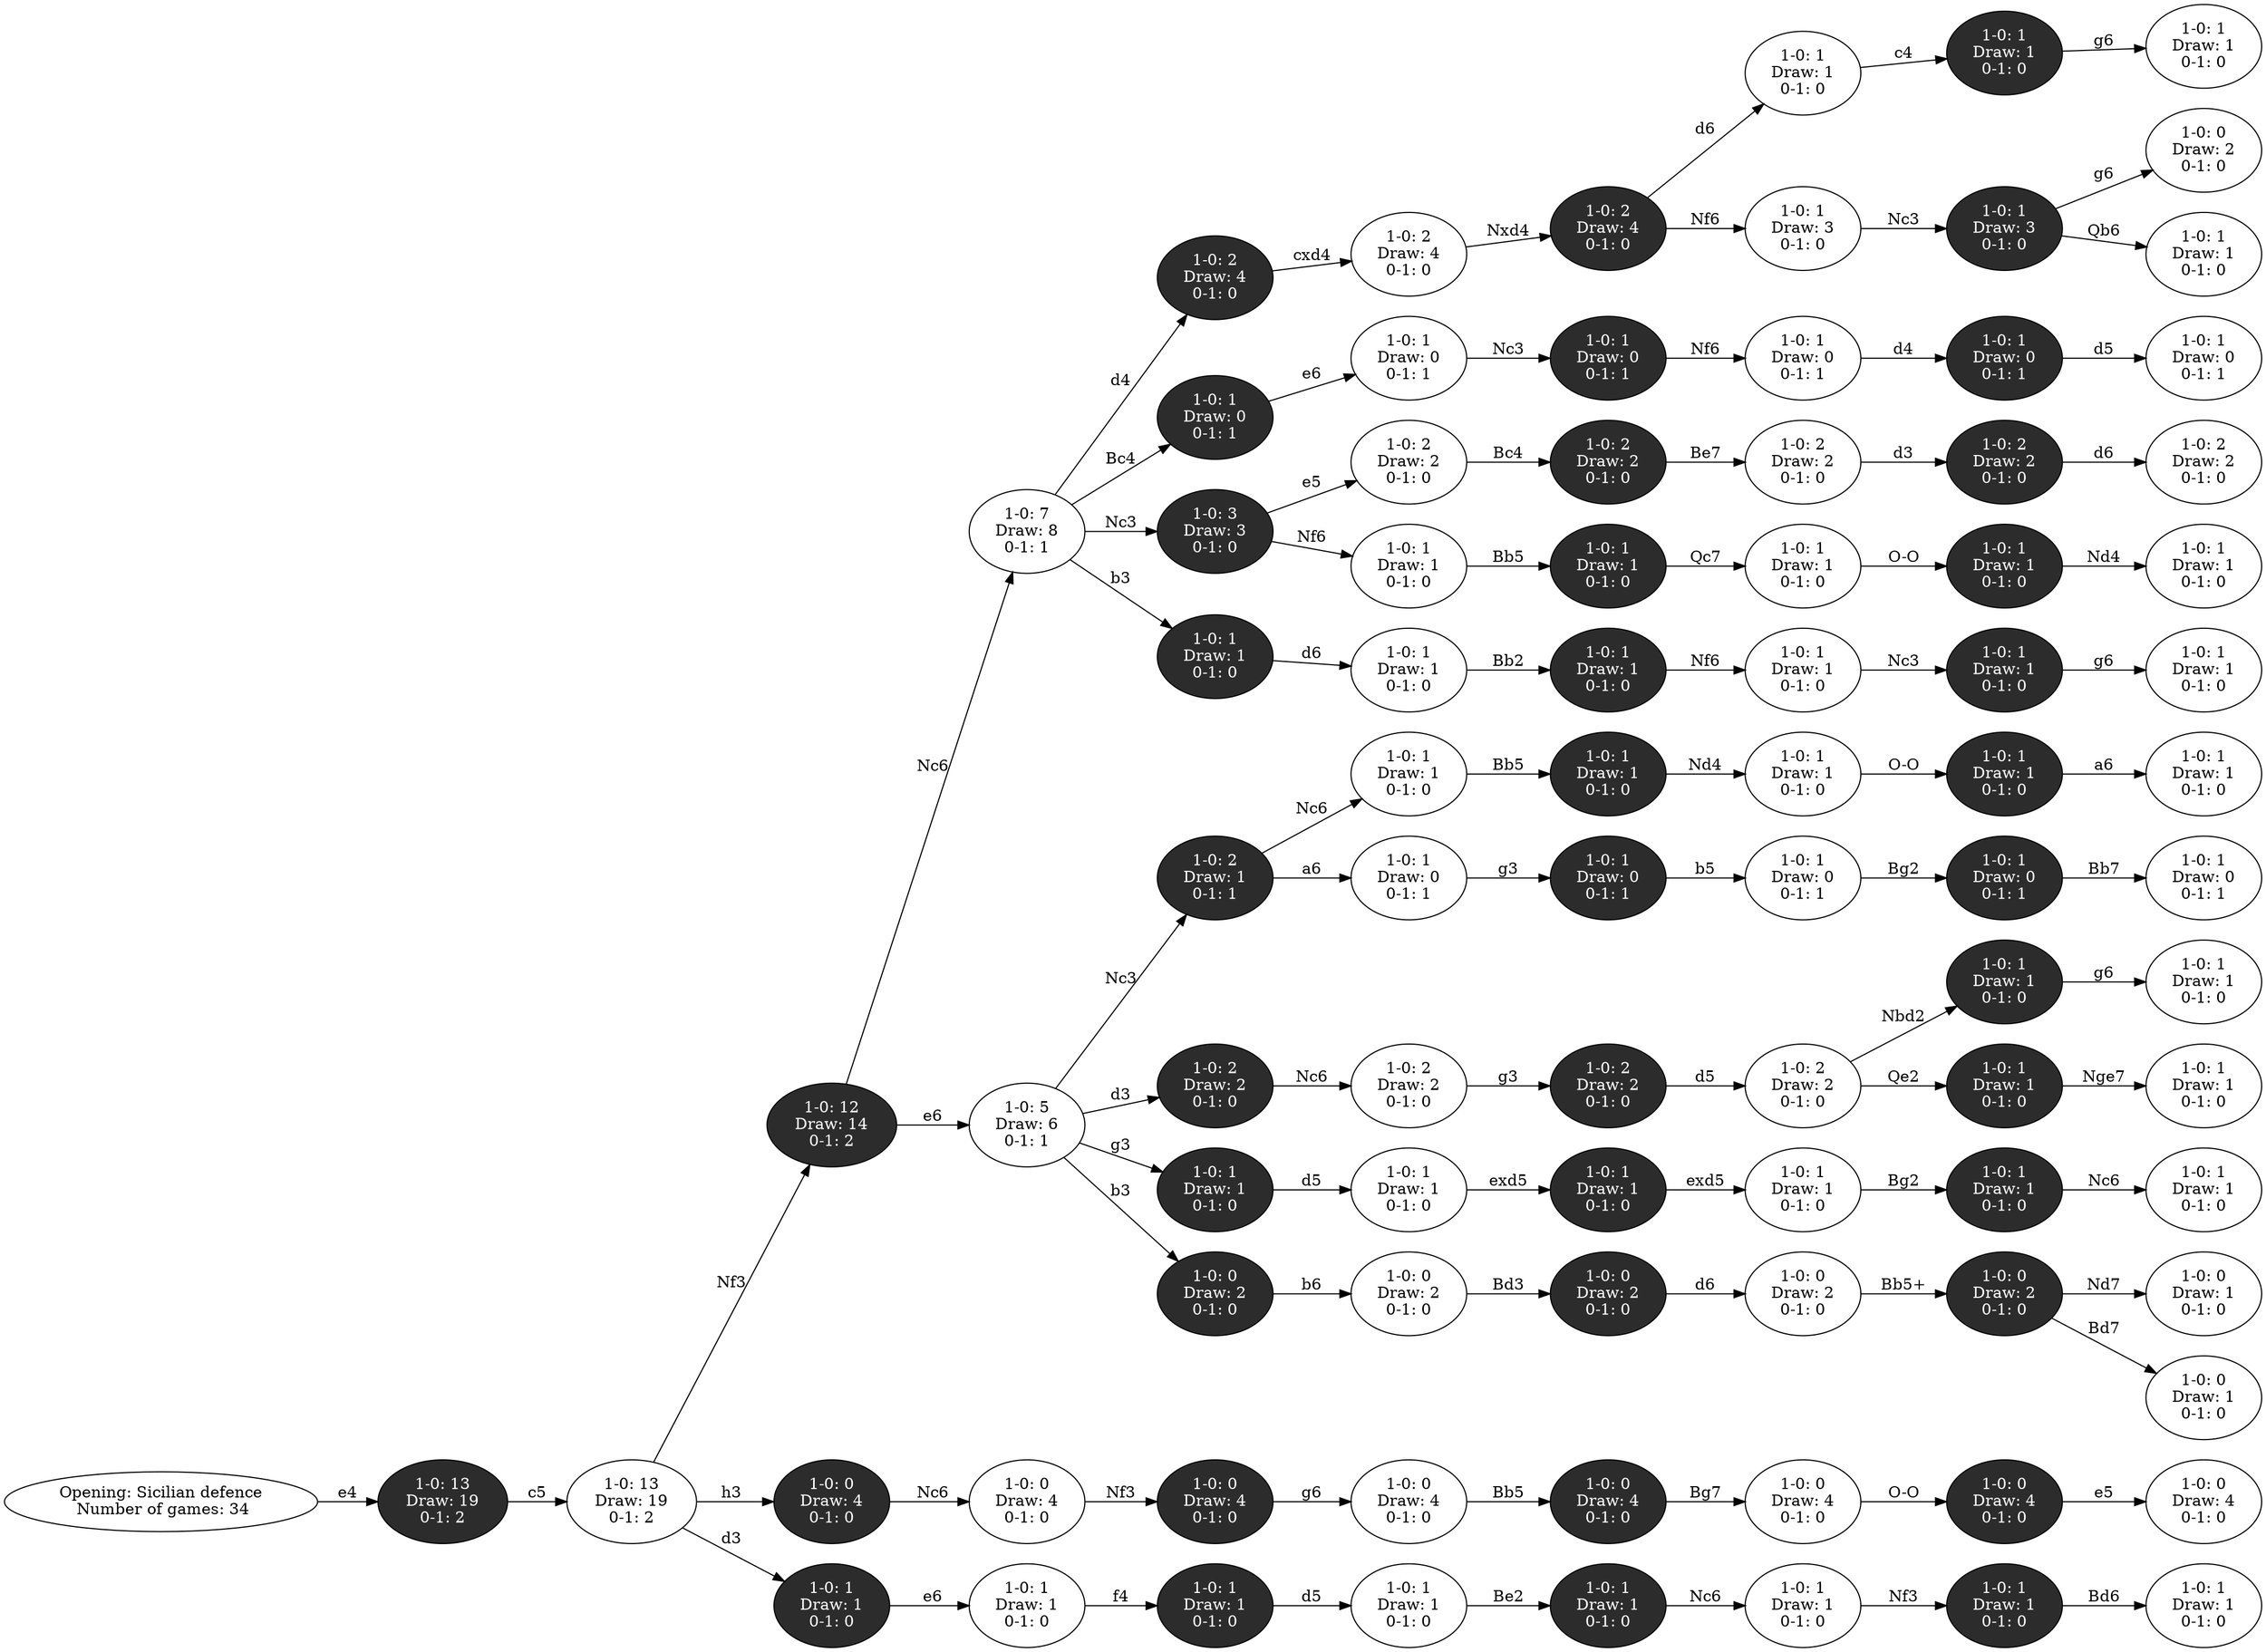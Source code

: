 digraph G {
rankdir=LR;
center=true;
2664413379840 [label="1-0: 0
Draw: 0
0-1: 0", fillcolor="white", fontcolor="black", style="filled"];
2664413379840 -> 2664413379600 [label="e4"];
2664413379600 [label="1-0: 13
Draw: 19
0-1: 2", fillcolor="#2c2c2c", fontcolor="white", style="filled"];
2664413379600 -> 2664413379648 [label="c5"];
2664413379648 [label="1-0: 13
Draw: 19
0-1: 2", fillcolor="white", fontcolor="black", style="filled"];
2664413379648 -> 2664413379696 [label="Nf3"];
2664413379696 [label="1-0: 12
Draw: 14
0-1: 2", fillcolor="#2c2c2c", fontcolor="white", style="filled"];
2664413379696 -> 2664413379936 [label="Nc6"];
2664413379936 [label="1-0: 7
Draw: 8
0-1: 1", fillcolor="white", fontcolor="black", style="filled"];
2664413379936 -> 2664413379984 [label="d4"];
2664413379984 [label="1-0: 2
Draw: 4
0-1: 0", fillcolor="#2c2c2c", fontcolor="white", style="filled"];
2664413379984 -> 2664413380032 [label="cxd4"];
2664413380032 [label="1-0: 2
Draw: 4
0-1: 0", fillcolor="white", fontcolor="black", style="filled"];
2664413380032 -> 2664413380080 [label="Nxd4"];
2664413380080 [label="1-0: 2
Draw: 4
0-1: 0", fillcolor="#2c2c2c", fontcolor="white", style="filled"];
2664413380080 -> 2664413380128 [label="d6"];
2664413380128 [label="1-0: 1
Draw: 1
0-1: 0", fillcolor="white", fontcolor="black", style="filled"];
2664413380128 -> 2664413380176 [label="c4"];
2664413380176 [label="1-0: 1
Draw: 1
0-1: 0", fillcolor="#2c2c2c", fontcolor="white", style="filled"];
2664413380176 -> 2664413380224 [label="g6"];
2664413380224 [label="1-0: 1
Draw: 1
0-1: 0", fillcolor="white", fontcolor="black", style="filled"];
2664413380080 [label="1-0: 2
Draw: 4
0-1: 0", fillcolor="#2c2c2c", fontcolor="white", style="filled"];
2664413380080 -> 2664413839760 [label="Nf6"];
2664413839760 [label="1-0: 1
Draw: 3
0-1: 0", fillcolor="white", fontcolor="black", style="filled"];
2664413839760 -> 2664413839808 [label="Nc3"];
2664413839808 [label="1-0: 1
Draw: 3
0-1: 0", fillcolor="#2c2c2c", fontcolor="white", style="filled"];
2664413839808 -> 2664413839856 [label="g6"];
2664413839856 [label="1-0: 0
Draw: 2
0-1: 0", fillcolor="white", fontcolor="black", style="filled"];
2664413839808 [label="1-0: 1
Draw: 3
0-1: 0", fillcolor="#2c2c2c", fontcolor="white", style="filled"];
2664413839808 -> 2664420810496 [label="Qb6"];
2664420810496 [label="1-0: 1
Draw: 1
0-1: 0", fillcolor="white", fontcolor="black", style="filled"];
2664413379936 [label="1-0: 7
Draw: 8
0-1: 1", fillcolor="white", fontcolor="black", style="filled"];
2664413379936 -> 2664413663664 [label="Bc4"];
2664413663664 [label="1-0: 1
Draw: 0
0-1: 1", fillcolor="#2c2c2c", fontcolor="white", style="filled"];
2664413663664 -> 2664413663712 [label="e6"];
2664413663712 [label="1-0: 1
Draw: 0
0-1: 1", fillcolor="white", fontcolor="black", style="filled"];
2664413663712 -> 2664413663760 [label="Nc3"];
2664413663760 [label="1-0: 1
Draw: 0
0-1: 1", fillcolor="#2c2c2c", fontcolor="white", style="filled"];
2664413663760 -> 2664413663808 [label="Nf6"];
2664413663808 [label="1-0: 1
Draw: 0
0-1: 1", fillcolor="white", fontcolor="black", style="filled"];
2664413663808 -> 2664413663856 [label="d4"];
2664413663856 [label="1-0: 1
Draw: 0
0-1: 1", fillcolor="#2c2c2c", fontcolor="white", style="filled"];
2664413663856 -> 2664413663904 [label="d5"];
2664413663904 [label="1-0: 1
Draw: 0
0-1: 1", fillcolor="white", fontcolor="black", style="filled"];
2664413379936 [label="1-0: 7
Draw: 8
0-1: 1", fillcolor="white", fontcolor="black", style="filled"];
2664413379936 -> 2664414009552 [label="Nc3"];
2664414009552 [label="1-0: 3
Draw: 3
0-1: 0", fillcolor="#2c2c2c", fontcolor="white", style="filled"];
2664414009552 -> 2664414009600 [label="e5"];
2664414009600 [label="1-0: 2
Draw: 2
0-1: 0", fillcolor="white", fontcolor="black", style="filled"];
2664414009600 -> 2664414009648 [label="Bc4"];
2664414009648 [label="1-0: 2
Draw: 2
0-1: 0", fillcolor="#2c2c2c", fontcolor="white", style="filled"];
2664414009648 -> 2664414009696 [label="Be7"];
2664414009696 [label="1-0: 2
Draw: 2
0-1: 0", fillcolor="white", fontcolor="black", style="filled"];
2664414009696 -> 2664414009744 [label="d3"];
2664414009744 [label="1-0: 2
Draw: 2
0-1: 0", fillcolor="#2c2c2c", fontcolor="white", style="filled"];
2664414009744 -> 2664414009792 [label="d6"];
2664414009792 [label="1-0: 2
Draw: 2
0-1: 0", fillcolor="white", fontcolor="black", style="filled"];
2664414009552 [label="1-0: 3
Draw: 3
0-1: 0", fillcolor="#2c2c2c", fontcolor="white", style="filled"];
2664414009552 -> 2664421529328 [label="Nf6"];
2664421529328 [label="1-0: 1
Draw: 1
0-1: 0", fillcolor="white", fontcolor="black", style="filled"];
2664421529328 -> 2664421529376 [label="Bb5"];
2664421529376 [label="1-0: 1
Draw: 1
0-1: 0", fillcolor="#2c2c2c", fontcolor="white", style="filled"];
2664421529376 -> 2664421529424 [label="Qc7"];
2664421529424 [label="1-0: 1
Draw: 1
0-1: 0", fillcolor="white", fontcolor="black", style="filled"];
2664421529424 -> 2664421529472 [label="O-O"];
2664421529472 [label="1-0: 1
Draw: 1
0-1: 0", fillcolor="#2c2c2c", fontcolor="white", style="filled"];
2664421529472 -> 2664421529520 [label="Nd4"];
2664421529520 [label="1-0: 1
Draw: 1
0-1: 0", fillcolor="white", fontcolor="black", style="filled"];
2664413379936 [label="1-0: 7
Draw: 8
0-1: 1", fillcolor="white", fontcolor="black", style="filled"];
2664413379936 -> 2664420611488 [label="b3"];
2664420611488 [label="1-0: 1
Draw: 1
0-1: 0", fillcolor="#2c2c2c", fontcolor="white", style="filled"];
2664420611488 -> 2664420611536 [label="d6"];
2664420611536 [label="1-0: 1
Draw: 1
0-1: 0", fillcolor="white", fontcolor="black", style="filled"];
2664420611536 -> 2664420611584 [label="Bb2"];
2664420611584 [label="1-0: 1
Draw: 1
0-1: 0", fillcolor="#2c2c2c", fontcolor="white", style="filled"];
2664420611584 -> 2664420611632 [label="Nf6"];
2664420611632 [label="1-0: 1
Draw: 1
0-1: 0", fillcolor="white", fontcolor="black", style="filled"];
2664420611632 -> 2664420611680 [label="Nc3"];
2664420611680 [label="1-0: 1
Draw: 1
0-1: 0", fillcolor="#2c2c2c", fontcolor="white", style="filled"];
2664420611680 -> 2664420611728 [label="g6"];
2664420611728 [label="1-0: 1
Draw: 1
0-1: 0", fillcolor="white", fontcolor="black", style="filled"];
2664413379696 [label="1-0: 12
Draw: 14
0-1: 2", fillcolor="#2c2c2c", fontcolor="white", style="filled"];
2664413379696 -> 2664413850848 [label="e6"];
2664413850848 [label="1-0: 5
Draw: 6
0-1: 1", fillcolor="white", fontcolor="black", style="filled"];
2664413850848 -> 2664413850896 [label="Nc3"];
2664413850896 [label="1-0: 2
Draw: 1
0-1: 1", fillcolor="#2c2c2c", fontcolor="white", style="filled"];
2664413850896 -> 2664413850944 [label="Nc6"];
2664413850944 [label="1-0: 1
Draw: 1
0-1: 0", fillcolor="white", fontcolor="black", style="filled"];
2664413850944 -> 2664413850992 [label="Bb5"];
2664413850992 [label="1-0: 1
Draw: 1
0-1: 0", fillcolor="#2c2c2c", fontcolor="white", style="filled"];
2664413850992 -> 2664413851040 [label="Nd4"];
2664413851040 [label="1-0: 1
Draw: 1
0-1: 0", fillcolor="white", fontcolor="black", style="filled"];
2664413851040 -> 2664413851088 [label="O-O"];
2664413851088 [label="1-0: 1
Draw: 1
0-1: 0", fillcolor="#2c2c2c", fontcolor="white", style="filled"];
2664413851088 -> 2664413851136 [label="a6"];
2664413851136 [label="1-0: 1
Draw: 1
0-1: 0", fillcolor="white", fontcolor="black", style="filled"];
2664413850896 [label="1-0: 2
Draw: 1
0-1: 1", fillcolor="#2c2c2c", fontcolor="white", style="filled"];
2664413850896 -> 2664420438080 [label="a6"];
2664420438080 [label="1-0: 1
Draw: 0
0-1: 1", fillcolor="white", fontcolor="black", style="filled"];
2664420438080 -> 2664420438128 [label="g3"];
2664420438128 [label="1-0: 1
Draw: 0
0-1: 1", fillcolor="#2c2c2c", fontcolor="white", style="filled"];
2664420438128 -> 2664420438176 [label="b5"];
2664420438176 [label="1-0: 1
Draw: 0
0-1: 1", fillcolor="white", fontcolor="black", style="filled"];
2664420438176 -> 2664420438224 [label="Bg2"];
2664420438224 [label="1-0: 1
Draw: 0
0-1: 1", fillcolor="#2c2c2c", fontcolor="white", style="filled"];
2664420438224 -> 2664420438272 [label="Bb7"];
2664420438272 [label="1-0: 1
Draw: 0
0-1: 1", fillcolor="white", fontcolor="black", style="filled"];
2664413850848 [label="1-0: 5
Draw: 6
0-1: 1", fillcolor="white", fontcolor="black", style="filled"];
2664413850848 -> 2664420426848 [label="d3"];
2664420426848 [label="1-0: 2
Draw: 2
0-1: 0", fillcolor="#2c2c2c", fontcolor="white", style="filled"];
2664420426848 -> 2664420426896 [label="Nc6"];
2664420426896 [label="1-0: 2
Draw: 2
0-1: 0", fillcolor="white", fontcolor="black", style="filled"];
2664420426896 -> 2664420426944 [label="g3"];
2664420426944 [label="1-0: 2
Draw: 2
0-1: 0", fillcolor="#2c2c2c", fontcolor="white", style="filled"];
2664420426944 -> 2664420426992 [label="d5"];
2664420426992 [label="1-0: 2
Draw: 2
0-1: 0", fillcolor="white", fontcolor="black", style="filled"];
2664420426992 -> 2664420427040 [label="Nbd2"];
2664420427040 [label="1-0: 1
Draw: 1
0-1: 0", fillcolor="#2c2c2c", fontcolor="white", style="filled"];
2664420427040 -> 2664420427088 [label="g6"];
2664420427088 [label="1-0: 1
Draw: 1
0-1: 0", fillcolor="white", fontcolor="black", style="filled"];
2664420426992 [label="1-0: 2
Draw: 2
0-1: 0", fillcolor="white", fontcolor="black", style="filled"];
2664420426992 -> 2664420969680 [label="Qe2"];
2664420969680 [label="1-0: 1
Draw: 1
0-1: 0", fillcolor="#2c2c2c", fontcolor="white", style="filled"];
2664420969680 -> 2664420969728 [label="Nge7"];
2664420969728 [label="1-0: 1
Draw: 1
0-1: 0", fillcolor="white", fontcolor="black", style="filled"];
2664413850848 [label="1-0: 5
Draw: 6
0-1: 1", fillcolor="white", fontcolor="black", style="filled"];
2664413850848 -> 2664420976592 [label="g3"];
2664420976592 [label="1-0: 1
Draw: 1
0-1: 0", fillcolor="#2c2c2c", fontcolor="white", style="filled"];
2664420976592 -> 2664420976640 [label="d5"];
2664420976640 [label="1-0: 1
Draw: 1
0-1: 0", fillcolor="white", fontcolor="black", style="filled"];
2664420976640 -> 2664420976688 [label="exd5"];
2664420976688 [label="1-0: 1
Draw: 1
0-1: 0", fillcolor="#2c2c2c", fontcolor="white", style="filled"];
2664420976688 -> 2664420976736 [label="exd5"];
2664420976736 [label="1-0: 1
Draw: 1
0-1: 0", fillcolor="white", fontcolor="black", style="filled"];
2664420976736 -> 2664420976784 [label="Bg2"];
2664420976784 [label="1-0: 1
Draw: 1
0-1: 0", fillcolor="#2c2c2c", fontcolor="white", style="filled"];
2664420976784 -> 2664420976832 [label="Nc6"];
2664420976832 [label="1-0: 1
Draw: 1
0-1: 0", fillcolor="white", fontcolor="black", style="filled"];
2664413850848 [label="1-0: 5
Draw: 6
0-1: 1", fillcolor="white", fontcolor="black", style="filled"];
2664413850848 -> 2664421149712 [label="b3"];
2664421149712 [label="1-0: 0
Draw: 2
0-1: 0", fillcolor="#2c2c2c", fontcolor="white", style="filled"];
2664421149712 -> 2664421149760 [label="b6"];
2664421149760 [label="1-0: 0
Draw: 2
0-1: 0", fillcolor="white", fontcolor="black", style="filled"];
2664421149760 -> 2664421149808 [label="Bd3"];
2664421149808 [label="1-0: 0
Draw: 2
0-1: 0", fillcolor="#2c2c2c", fontcolor="white", style="filled"];
2664421149808 -> 2664421149856 [label="d6"];
2664421149856 [label="1-0: 0
Draw: 2
0-1: 0", fillcolor="white", fontcolor="black", style="filled"];
2664421149856 -> 2664421149904 [label="Bb5+"];
2664421149904 [label="1-0: 0
Draw: 2
0-1: 0", fillcolor="#2c2c2c", fontcolor="white", style="filled"];
2664421149904 -> 2664421149952 [label="Nd7"];
2664421149952 [label="1-0: 0
Draw: 1
0-1: 0", fillcolor="white", fontcolor="black", style="filled"];
2664421149904 [label="1-0: 0
Draw: 2
0-1: 0", fillcolor="#2c2c2c", fontcolor="white", style="filled"];
2664421149904 -> 2664421157152 [label="Bd7"];
2664421157152 [label="1-0: 0
Draw: 1
0-1: 0", fillcolor="white", fontcolor="black", style="filled"];
2664413379648 [label="1-0: 13
Draw: 19
0-1: 2", fillcolor="white", fontcolor="black", style="filled"];
2664413379648 -> 2664413479840 [label="h3"];
2664413479840 [label="1-0: 0
Draw: 4
0-1: 0", fillcolor="#2c2c2c", fontcolor="white", style="filled"];
2664413479840 -> 2664413479888 [label="Nc6"];
2664413479888 [label="1-0: 0
Draw: 4
0-1: 0", fillcolor="white", fontcolor="black", style="filled"];
2664413479888 -> 2664413479936 [label="Nf3"];
2664413479936 [label="1-0: 0
Draw: 4
0-1: 0", fillcolor="#2c2c2c", fontcolor="white", style="filled"];
2664413479936 -> 2664413479984 [label="g6"];
2664413479984 [label="1-0: 0
Draw: 4
0-1: 0", fillcolor="white", fontcolor="black", style="filled"];
2664413479984 -> 2664413480032 [label="Bb5"];
2664413480032 [label="1-0: 0
Draw: 4
0-1: 0", fillcolor="#2c2c2c", fontcolor="white", style="filled"];
2664413480032 -> 2664413480080 [label="Bg7"];
2664413480080 [label="1-0: 0
Draw: 4
0-1: 0", fillcolor="white", fontcolor="black", style="filled"];
2664413480080 -> 2664413479168 [label="O-O"];
2664413479168 [label="1-0: 0
Draw: 4
0-1: 0", fillcolor="#2c2c2c", fontcolor="white", style="filled"];
2664413479168 -> 2664413479216 [label="e5"];
2664413479216 [label="1-0: 0
Draw: 4
0-1: 0", fillcolor="white", fontcolor="black", style="filled"];
2664413379648 [label="1-0: 13
Draw: 19
0-1: 2", fillcolor="white", fontcolor="black", style="filled"];
2664413379648 -> 2664421327776 [label="d3"];
2664421327776 [label="1-0: 1
Draw: 1
0-1: 0", fillcolor="#2c2c2c", fontcolor="white", style="filled"];
2664421327776 -> 2664421327824 [label="e6"];
2664421327824 [label="1-0: 1
Draw: 1
0-1: 0", fillcolor="white", fontcolor="black", style="filled"];
2664421327824 -> 2664421327872 [label="f4"];
2664421327872 [label="1-0: 1
Draw: 1
0-1: 0", fillcolor="#2c2c2c", fontcolor="white", style="filled"];
2664421327872 -> 2664421327920 [label="d5"];
2664421327920 [label="1-0: 1
Draw: 1
0-1: 0", fillcolor="white", fontcolor="black", style="filled"];
2664421327920 -> 2664421327968 [label="Be2"];
2664421327968 [label="1-0: 1
Draw: 1
0-1: 0", fillcolor="#2c2c2c", fontcolor="white", style="filled"];
2664421327968 -> 2664421328016 [label="Nc6"];
2664421328016 [label="1-0: 1
Draw: 1
0-1: 0", fillcolor="white", fontcolor="black", style="filled"];
2664421328016 -> 2664421328064 [label="Nf3"];
2664421328064 [label="1-0: 1
Draw: 1
0-1: 0", fillcolor="#2c2c2c", fontcolor="white", style="filled"];
2664421328064 -> 2664421328112 [label="Bd6"];
2664421328112 [label="1-0: 1
Draw: 1
0-1: 0", fillcolor="white", fontcolor="black", style="filled"];
2664413379840 [label="Opening: Sicilian defence
 Number of games: 34", fillcolor="white", fontcolor="black", style="filled"];
}
